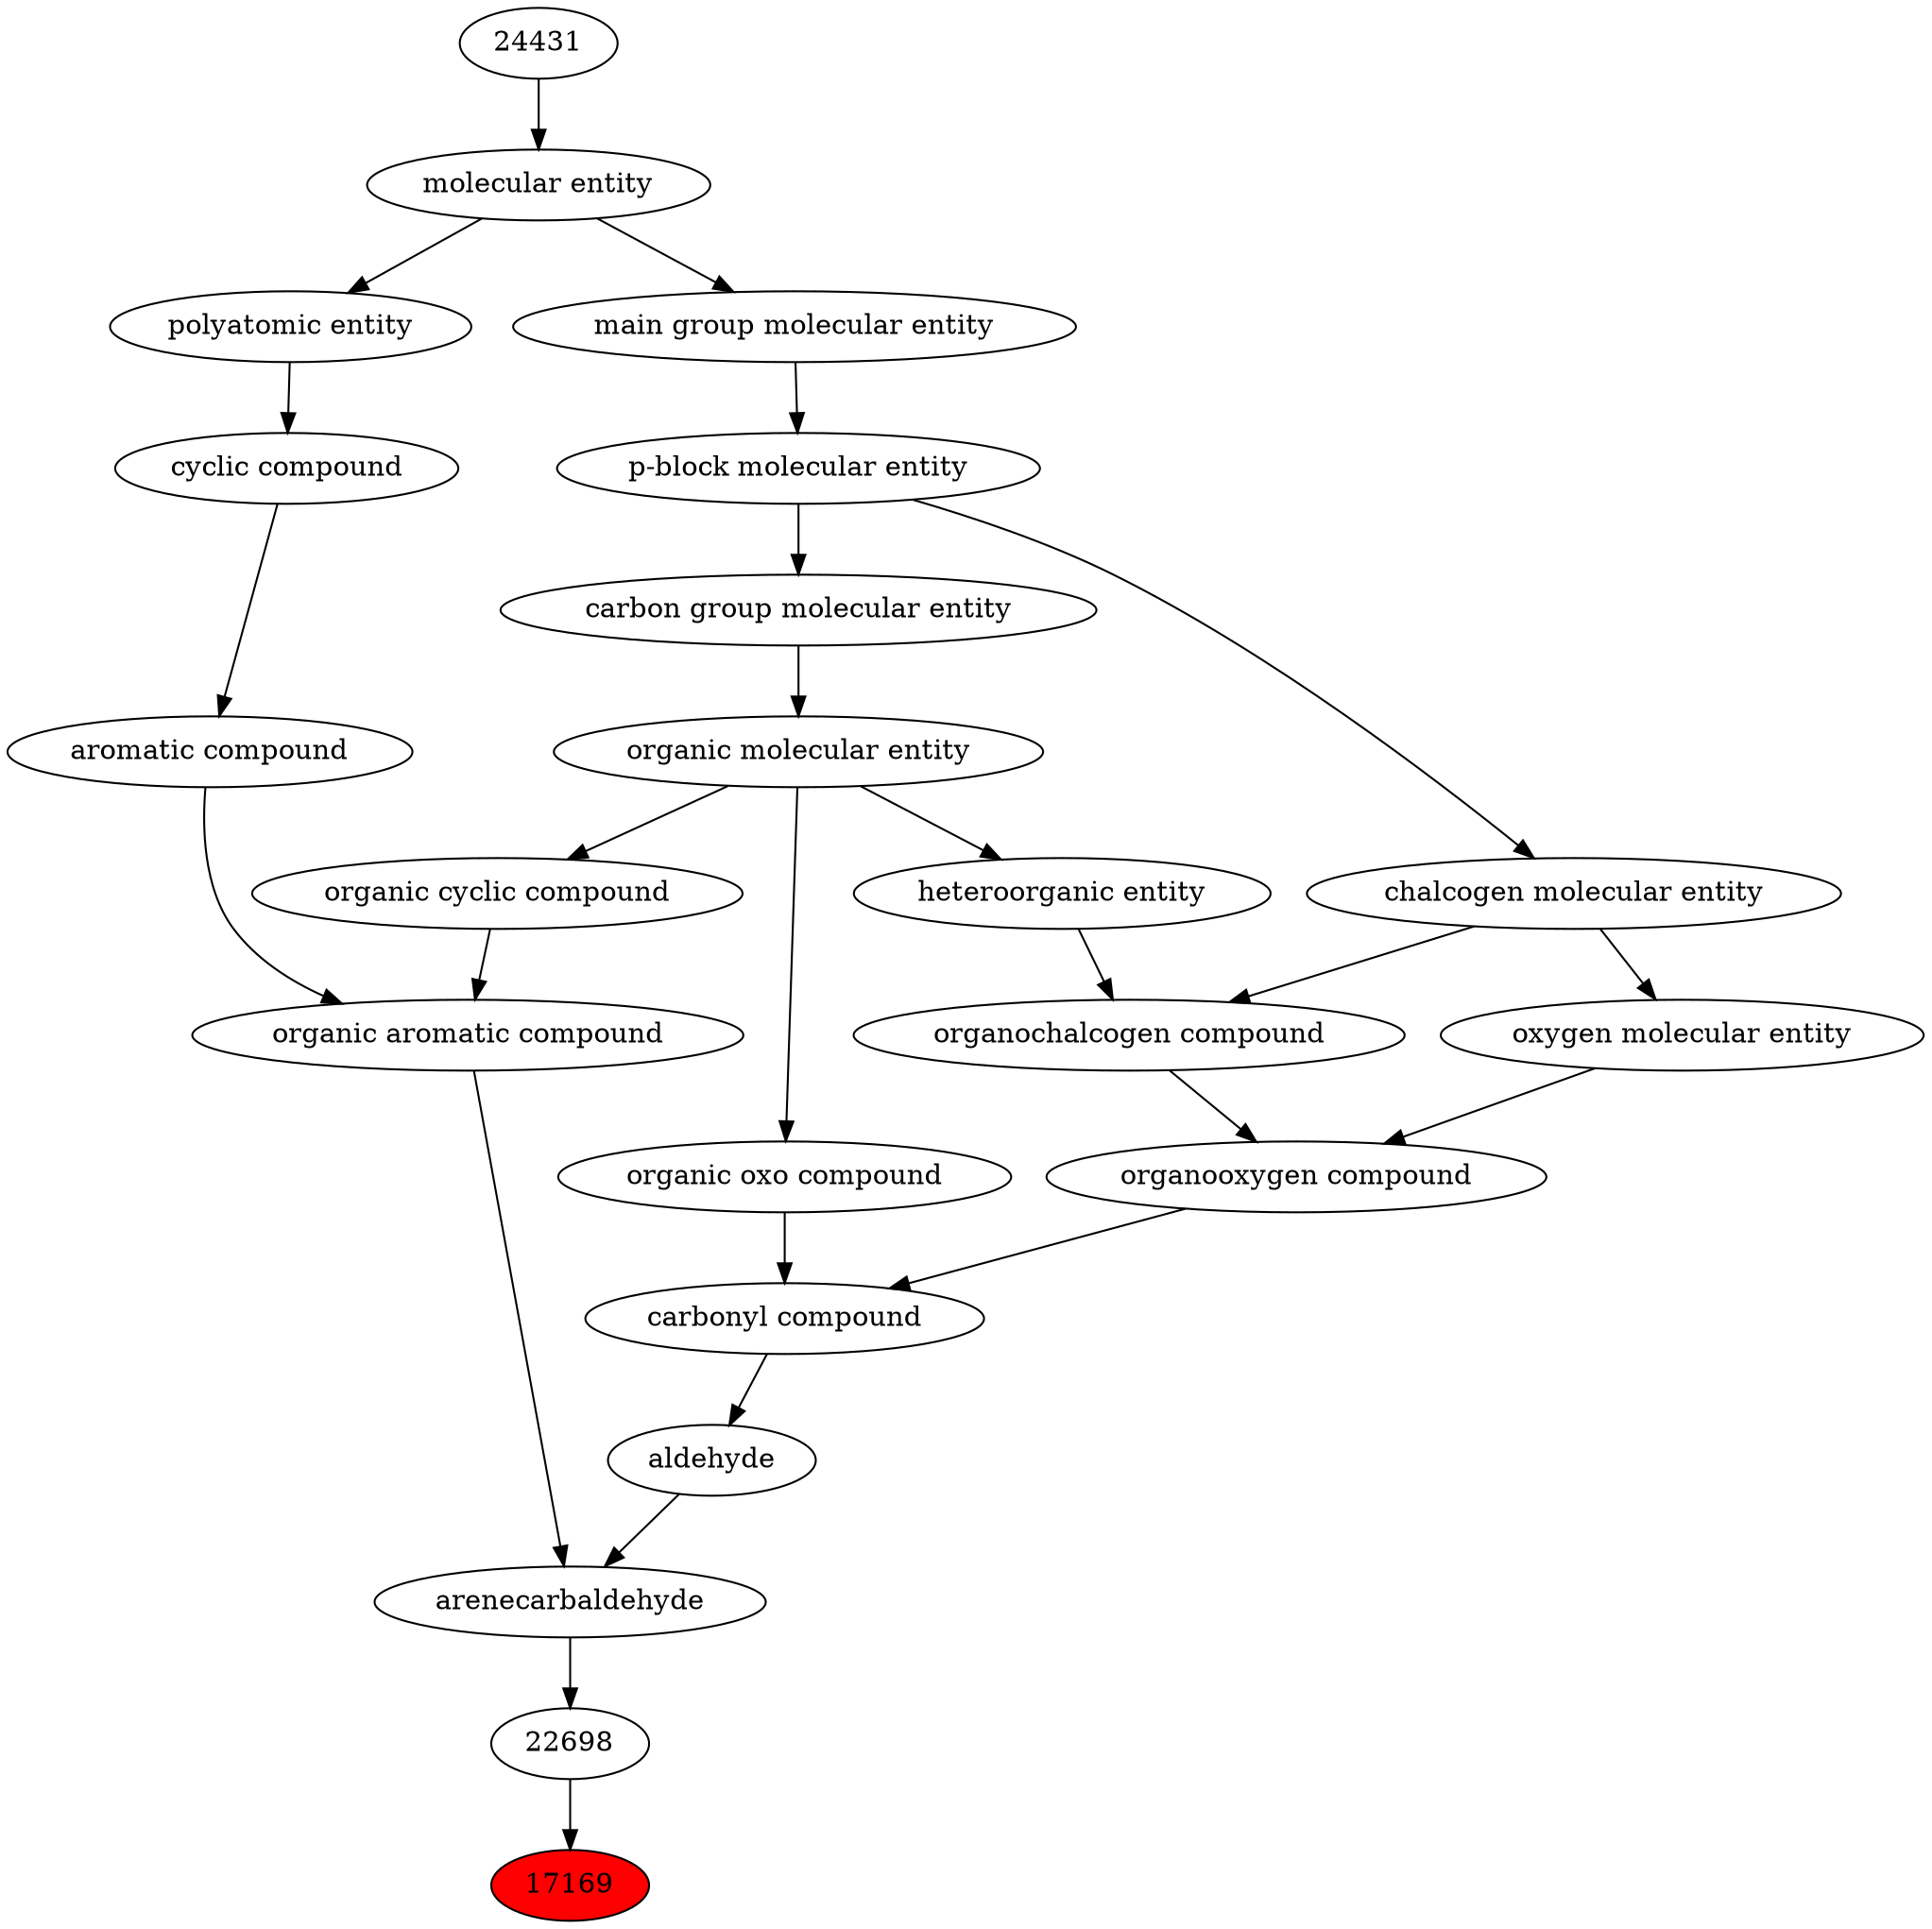 digraph tree{ 
17169 [label="17169" fillcolor=red style=filled]
22698 -> 17169
22698 [label="22698"]
33855 -> 22698
33855 [label="arenecarbaldehyde"]
33659 -> 33855
17478 -> 33855
33659 [label="organic aromatic compound"]
33832 -> 33659
33655 -> 33659
17478 [label="aldehyde"]
36586 -> 17478
33832 [label="organic cyclic compound"]
50860 -> 33832
33655 [label="aromatic compound"]
33595 -> 33655
36586 [label="carbonyl compound"]
36587 -> 36586
36963 -> 36586
50860 [label="organic molecular entity"]
33582 -> 50860
33595 [label="cyclic compound"]
36357 -> 33595
36587 [label="organic oxo compound"]
50860 -> 36587
36963 [label="organooxygen compound"]
36962 -> 36963
25806 -> 36963
33582 [label="carbon group molecular entity"]
33675 -> 33582
36357 [label="polyatomic entity"]
23367 -> 36357
36962 [label="organochalcogen compound"]
33285 -> 36962
33304 -> 36962
25806 [label="oxygen molecular entity"]
33304 -> 25806
33675 [label="p-block molecular entity"]
33579 -> 33675
23367 [label="molecular entity"]
24431 -> 23367
33285 [label="heteroorganic entity"]
50860 -> 33285
33304 [label="chalcogen molecular entity"]
33675 -> 33304
33579 [label="main group molecular entity"]
23367 -> 33579
24431 [label="24431"]
}